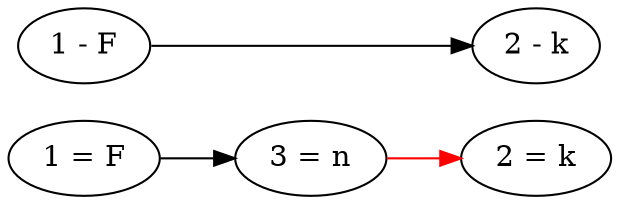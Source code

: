 digraph parallel_chain_06 {


  # Weirdly, if you specify horizontal direction, you
  #   have to put the new nodes before the old nodes.
  rankdir="LR";


  # New node relations.
  "1 = F" -> "3 = n"
  "3 = n" -> "2 = k" [color = red]


  # Old node relations.
  "1 - F" -> "2 - k"


  # Just a visual thing.
  # Make the nodes with the same ID show in the same position.
  { rank=same; "1 - F"; "1 = F"; }
  { rank=same; "2 - k"; "2 = k"; }


}
